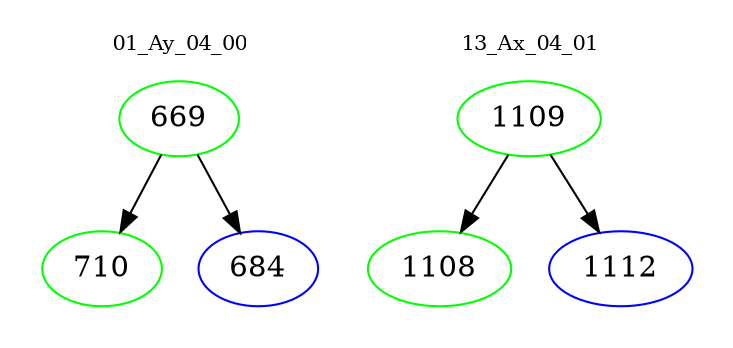 digraph{
subgraph cluster_0 {
color = white
label = "01_Ay_04_00";
fontsize=10;
T0_669 [label="669", color="green"]
T0_669 -> T0_710 [color="black"]
T0_710 [label="710", color="green"]
T0_669 -> T0_684 [color="black"]
T0_684 [label="684", color="blue"]
}
subgraph cluster_1 {
color = white
label = "13_Ax_04_01";
fontsize=10;
T1_1109 [label="1109", color="green"]
T1_1109 -> T1_1108 [color="black"]
T1_1108 [label="1108", color="green"]
T1_1109 -> T1_1112 [color="black"]
T1_1112 [label="1112", color="blue"]
}
}
